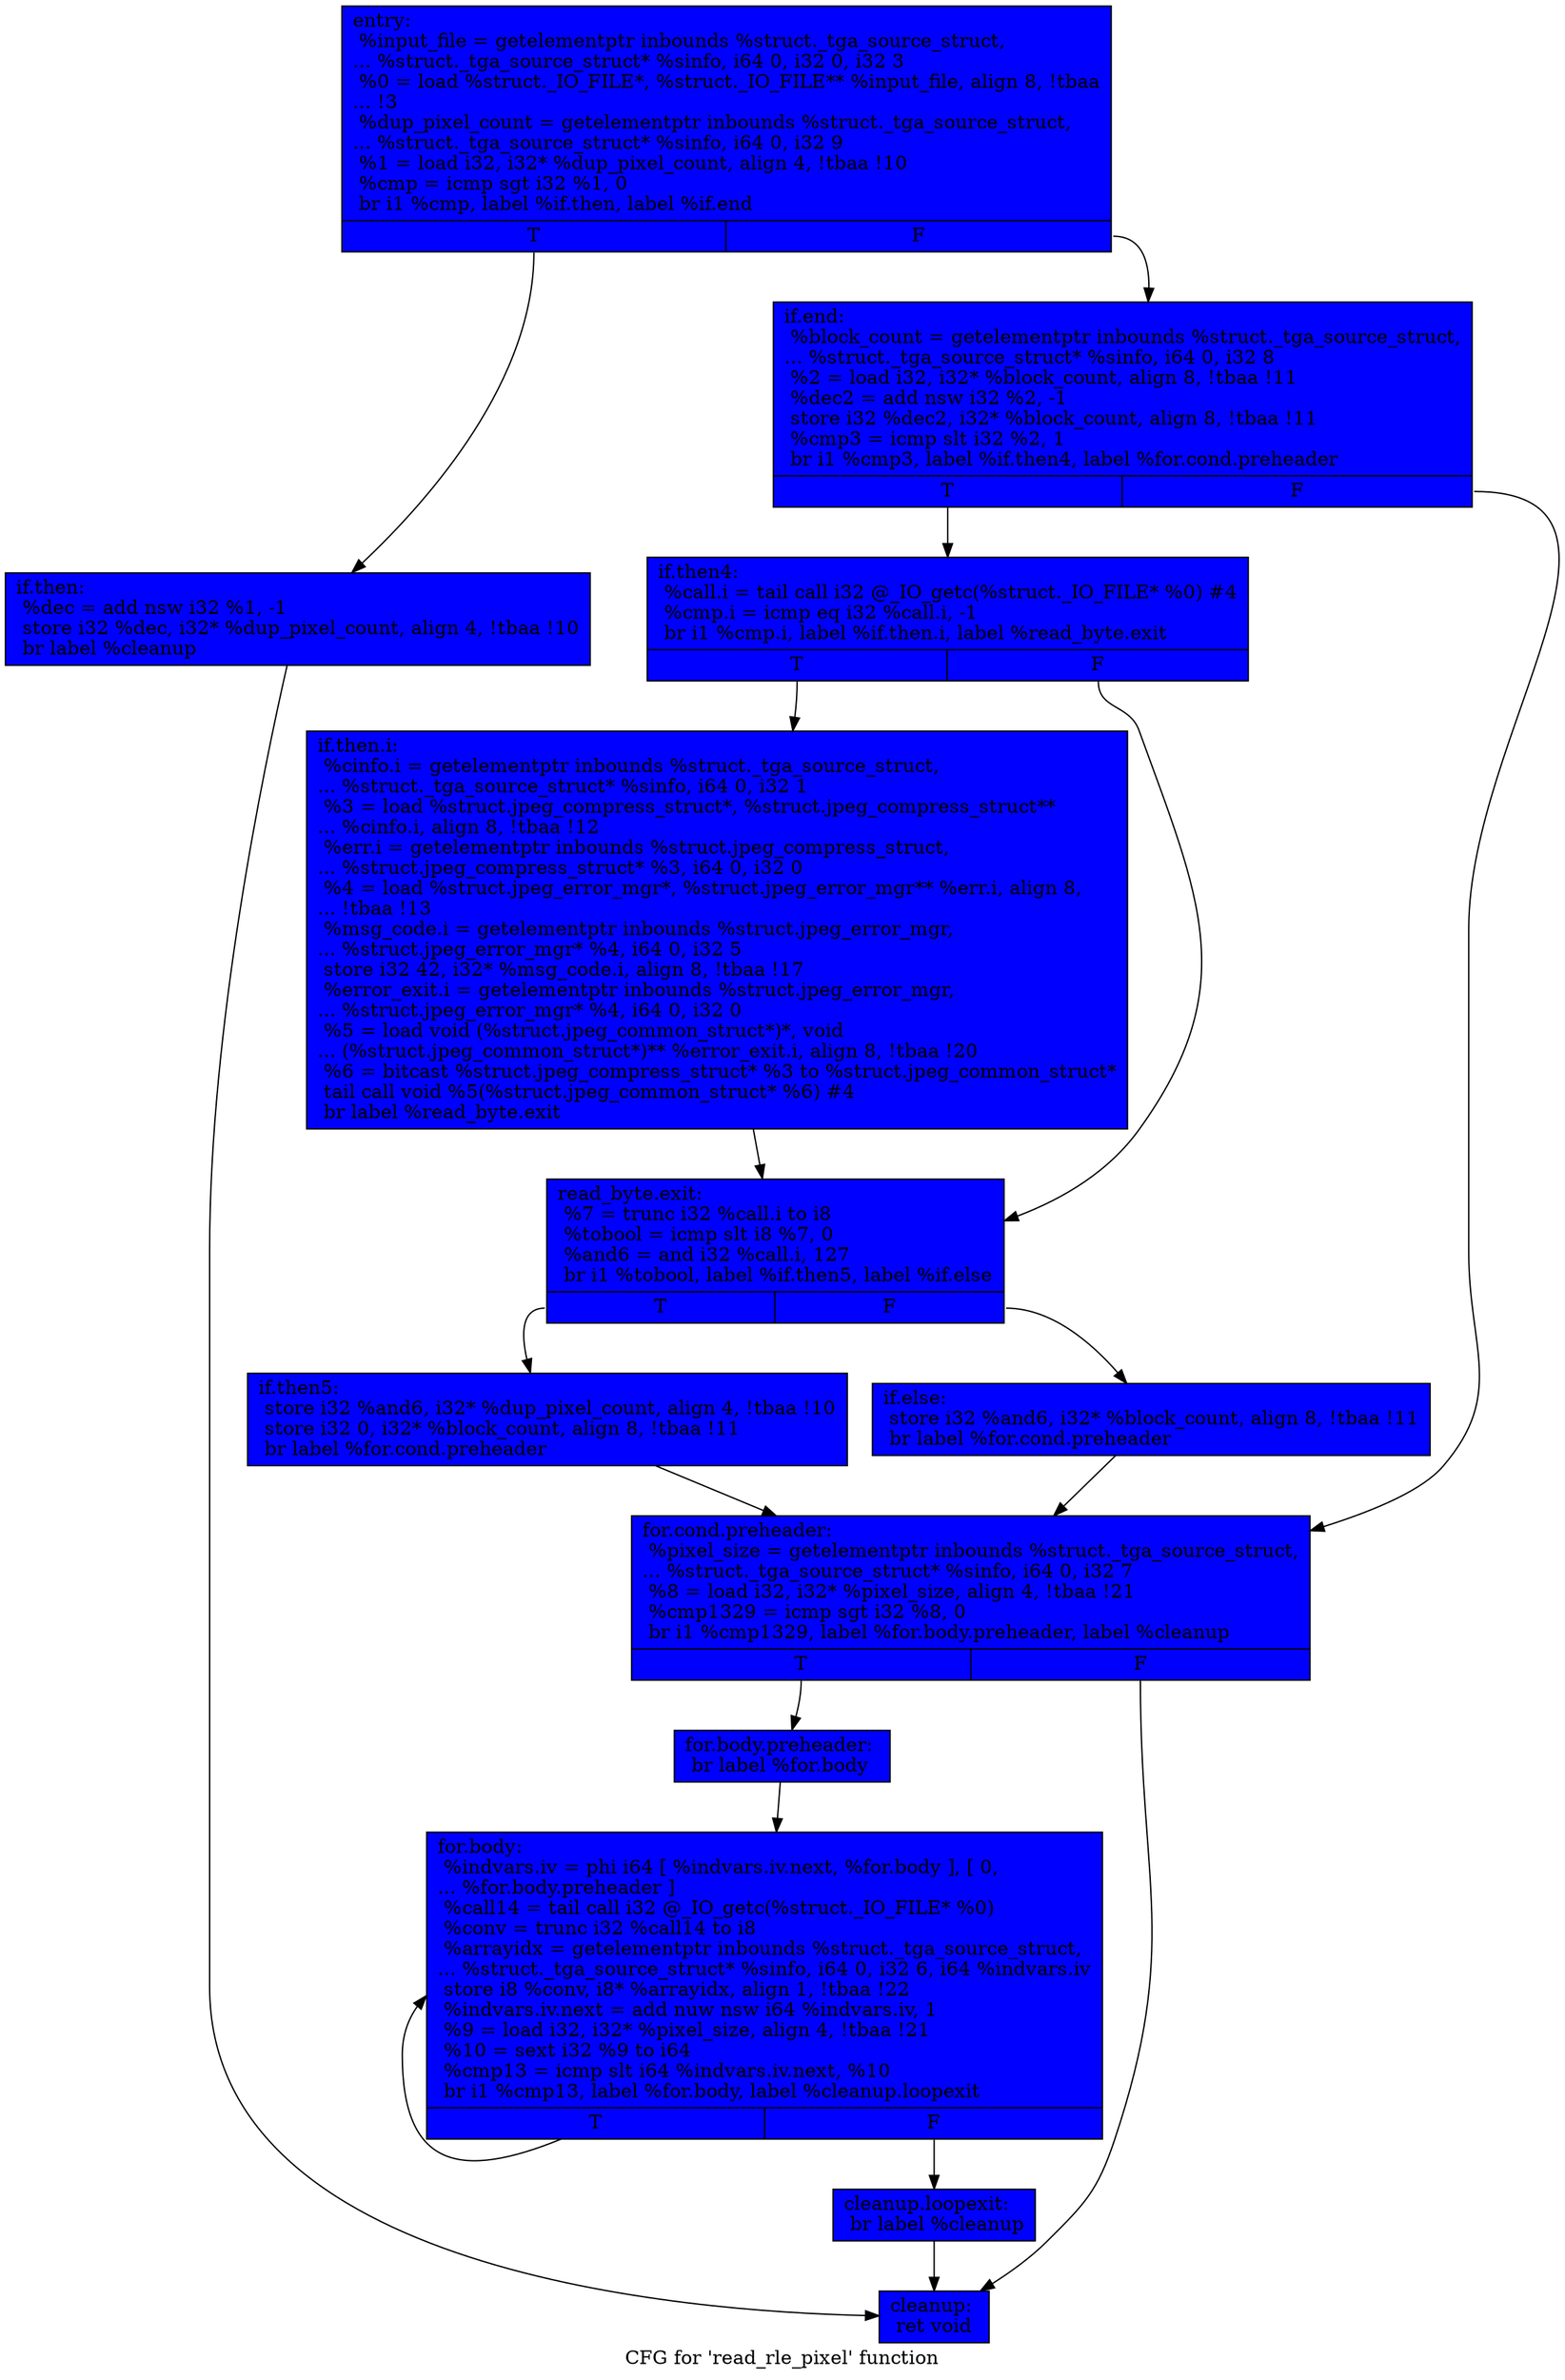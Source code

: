 digraph "CFG for 'read_rle_pixel' function" {
	label="CFG for 'read_rle_pixel' function";

	Node0x4ea73f0 [shape=record, style = filled, fillcolor = blue, label="{entry:\l  %input_file = getelementptr inbounds %struct._tga_source_struct,\l... %struct._tga_source_struct* %sinfo, i64 0, i32 0, i32 3\l  %0 = load %struct._IO_FILE*, %struct._IO_FILE** %input_file, align 8, !tbaa\l... !3\l  %dup_pixel_count = getelementptr inbounds %struct._tga_source_struct,\l... %struct._tga_source_struct* %sinfo, i64 0, i32 9\l  %1 = load i32, i32* %dup_pixel_count, align 4, !tbaa !10\l  %cmp = icmp sgt i32 %1, 0\l  br i1 %cmp, label %if.then, label %if.end\l|{<s0>T|<s1>F}}"];
	Node0x4ea73f0:s0 -> Node0x4ea7670;
	Node0x4ea73f0:s1 -> Node0x4ea76e0;
	Node0x4ea7670 [shape=record, style = filled, fillcolor = blue, label="{if.then:                                          \l  %dec = add nsw i32 %1, -1\l  store i32 %dec, i32* %dup_pixel_count, align 4, !tbaa !10\l  br label %cleanup\l}"];
	Node0x4ea7670 -> Node0x4ea7900;
	Node0x4ea76e0 [shape=record, style = filled, fillcolor = blue, label="{if.end:                                           \l  %block_count = getelementptr inbounds %struct._tga_source_struct,\l... %struct._tga_source_struct* %sinfo, i64 0, i32 8\l  %2 = load i32, i32* %block_count, align 8, !tbaa !11\l  %dec2 = add nsw i32 %2, -1\l  store i32 %dec2, i32* %block_count, align 8, !tbaa !11\l  %cmp3 = icmp slt i32 %2, 1\l  br i1 %cmp3, label %if.then4, label %for.cond.preheader\l|{<s0>T|<s1>F}}"];
	Node0x4ea76e0:s0 -> Node0x4ea7c70;
	Node0x4ea76e0:s1 -> Node0x4ea7380;
	Node0x4ea7c70 [shape=record, style = filled, fillcolor = blue, label="{if.then4:                                         \l  %call.i = tail call i32 @_IO_getc(%struct._IO_FILE* %0) #4\l  %cmp.i = icmp eq i32 %call.i, -1\l  br i1 %cmp.i, label %if.then.i, label %read_byte.exit\l|{<s0>T|<s1>F}}"];
	Node0x4ea7c70:s0 -> Node0x4ea8190;
	Node0x4ea7c70:s1 -> Node0x4ea81e0;
	Node0x4ea8190 [shape=record, style = filled, fillcolor = blue, label="{if.then.i:                                        \l  %cinfo.i = getelementptr inbounds %struct._tga_source_struct,\l... %struct._tga_source_struct* %sinfo, i64 0, i32 1\l  %3 = load %struct.jpeg_compress_struct*, %struct.jpeg_compress_struct**\l... %cinfo.i, align 8, !tbaa !12\l  %err.i = getelementptr inbounds %struct.jpeg_compress_struct,\l... %struct.jpeg_compress_struct* %3, i64 0, i32 0\l  %4 = load %struct.jpeg_error_mgr*, %struct.jpeg_error_mgr** %err.i, align 8,\l... !tbaa !13\l  %msg_code.i = getelementptr inbounds %struct.jpeg_error_mgr,\l... %struct.jpeg_error_mgr* %4, i64 0, i32 5\l  store i32 42, i32* %msg_code.i, align 8, !tbaa !17\l  %error_exit.i = getelementptr inbounds %struct.jpeg_error_mgr,\l... %struct.jpeg_error_mgr* %4, i64 0, i32 0\l  %5 = load void (%struct.jpeg_common_struct*)*, void\l... (%struct.jpeg_common_struct*)** %error_exit.i, align 8, !tbaa !20\l  %6 = bitcast %struct.jpeg_compress_struct* %3 to %struct.jpeg_common_struct*\l  tail call void %5(%struct.jpeg_common_struct* %6) #4\l  br label %read_byte.exit\l}"];
	Node0x4ea8190 -> Node0x4ea81e0;
	Node0x4ea81e0 [shape=record, style = filled, fillcolor = blue, label="{read_byte.exit:                                   \l  %7 = trunc i32 %call.i to i8\l  %tobool = icmp slt i8 %7, 0\l  %and6 = and i32 %call.i, 127\l  br i1 %tobool, label %if.then5, label %if.else\l|{<s0>T|<s1>F}}"];
	Node0x4ea81e0:s0 -> Node0x4e7ea40;
	Node0x4ea81e0:s1 -> Node0x4e7ee40;
	Node0x4e7ea40 [shape=record, style = filled, fillcolor = blue, label="{if.then5:                                         \l  store i32 %and6, i32* %dup_pixel_count, align 4, !tbaa !10\l  store i32 0, i32* %block_count, align 8, !tbaa !11\l  br label %for.cond.preheader\l}"];
	Node0x4e7ea40 -> Node0x4ea7380;
	Node0x4e7ee40 [shape=record, style = filled, fillcolor = blue, label="{if.else:                                          \l  store i32 %and6, i32* %block_count, align 8, !tbaa !11\l  br label %for.cond.preheader\l}"];
	Node0x4e7ee40 -> Node0x4ea7380;
	Node0x4ea7380 [shape=record, style = filled, fillcolor = blue, label="{for.cond.preheader:                               \l  %pixel_size = getelementptr inbounds %struct._tga_source_struct,\l... %struct._tga_source_struct* %sinfo, i64 0, i32 7\l  %8 = load i32, i32* %pixel_size, align 4, !tbaa !21\l  %cmp1329 = icmp sgt i32 %8, 0\l  br i1 %cmp1329, label %for.body.preheader, label %cleanup\l|{<s0>T|<s1>F}}"];
	Node0x4ea7380:s0 -> Node0x4ea8530;
	Node0x4ea7380:s1 -> Node0x4ea7900;
	Node0x4ea8530 [shape=record, style = filled, fillcolor = blue, label="{for.body.preheader:                               \l  br label %for.body\l}"];
	Node0x4ea8530 -> Node0x4e97030;
	Node0x4e97030 [shape=record, style = filled, fillcolor = blue, label="{for.body:                                         \l  %indvars.iv = phi i64 [ %indvars.iv.next, %for.body ], [ 0,\l... %for.body.preheader ]\l  %call14 = tail call i32 @_IO_getc(%struct._IO_FILE* %0)\l  %conv = trunc i32 %call14 to i8\l  %arrayidx = getelementptr inbounds %struct._tga_source_struct,\l... %struct._tga_source_struct* %sinfo, i64 0, i32 6, i64 %indvars.iv\l  store i8 %conv, i8* %arrayidx, align 1, !tbaa !22\l  %indvars.iv.next = add nuw nsw i64 %indvars.iv, 1\l  %9 = load i32, i32* %pixel_size, align 4, !tbaa !21\l  %10 = sext i32 %9 to i64\l  %cmp13 = icmp slt i64 %indvars.iv.next, %10\l  br i1 %cmp13, label %for.body, label %cleanup.loopexit\l|{<s0>T|<s1>F}}"];
	Node0x4e97030:s0 -> Node0x4e97030;
	Node0x4e97030:s1 -> Node0x4eaa440;
	Node0x4eaa440 [shape=record, style = filled, fillcolor = blue, label="{cleanup.loopexit:                                 \l  br label %cleanup\l}"];
	Node0x4eaa440 -> Node0x4ea7900;
	Node0x4ea7900 [shape=record, style = filled, fillcolor = blue, label="{cleanup:                                          \l  ret void\l}"];
}

